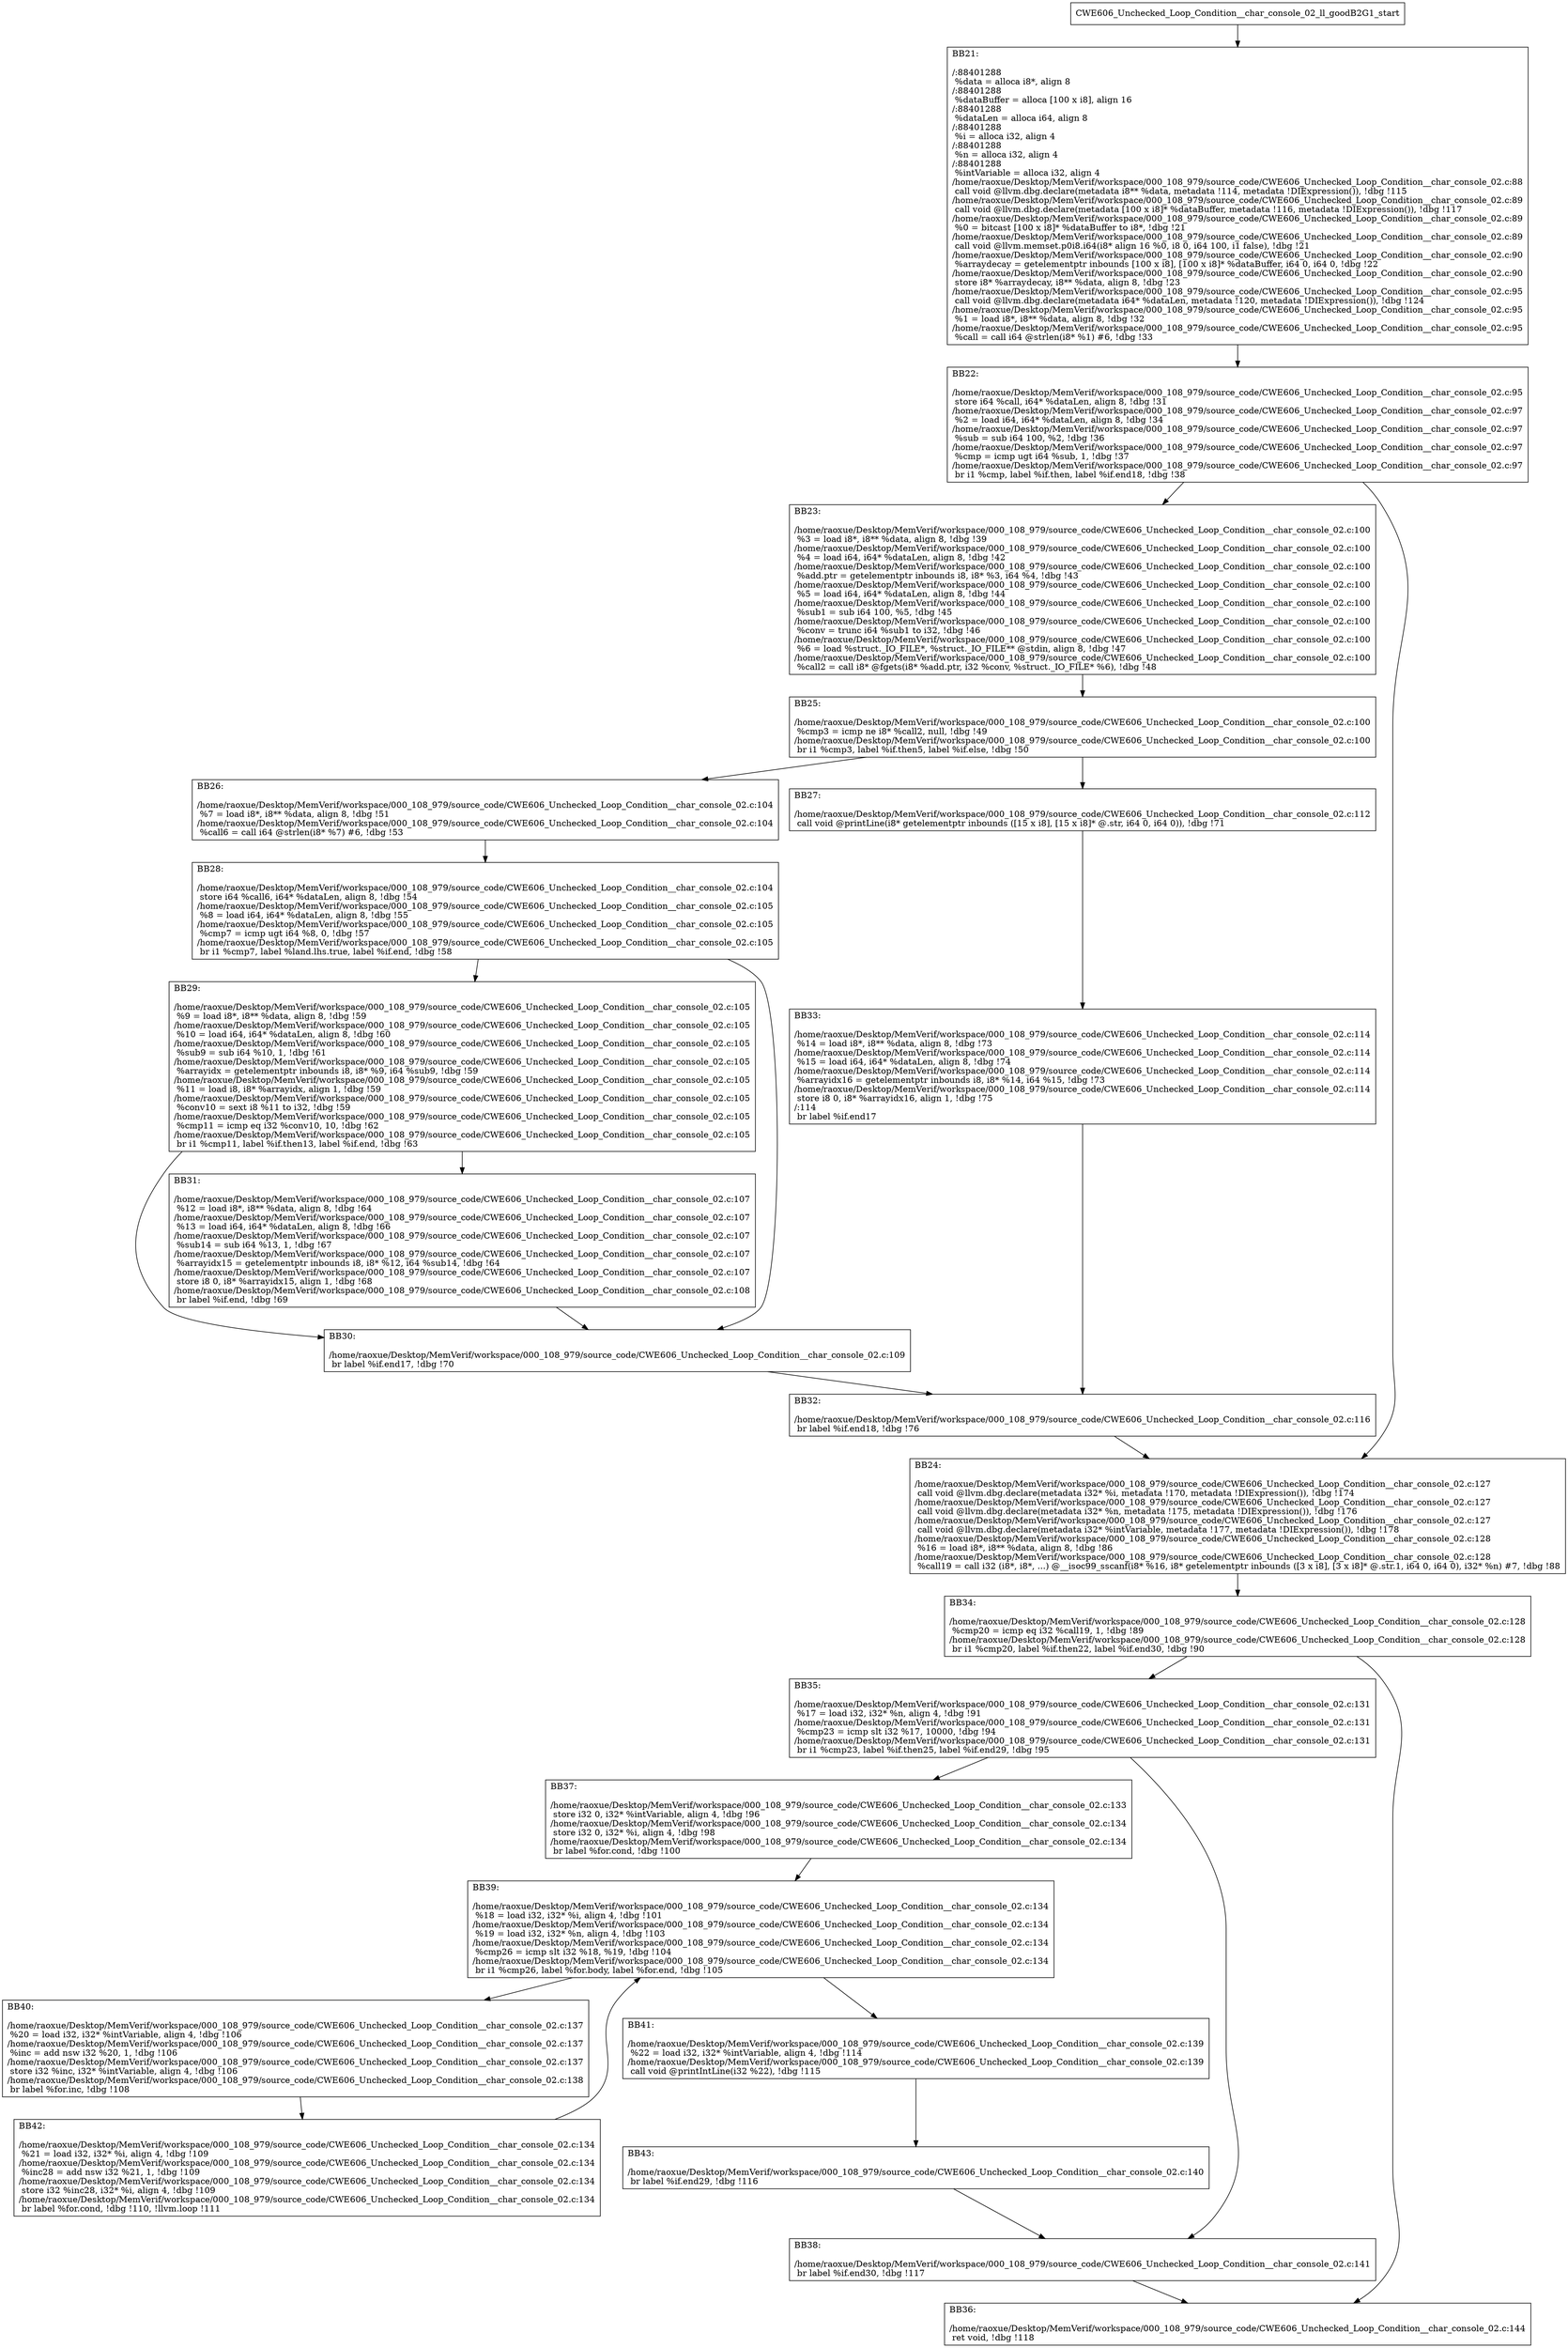 digraph "CFG for'CWE606_Unchecked_Loop_Condition__char_console_02_ll_goodB2G1' function" {
	BBCWE606_Unchecked_Loop_Condition__char_console_02_ll_goodB2G1_start[shape=record,label="{CWE606_Unchecked_Loop_Condition__char_console_02_ll_goodB2G1_start}"];
	BBCWE606_Unchecked_Loop_Condition__char_console_02_ll_goodB2G1_start-> CWE606_Unchecked_Loop_Condition__char_console_02_ll_goodB2G1BB21;
	CWE606_Unchecked_Loop_Condition__char_console_02_ll_goodB2G1BB21 [shape=record, label="{BB21:\l\l/:88401288\l
  %data = alloca i8*, align 8\l
/:88401288\l
  %dataBuffer = alloca [100 x i8], align 16\l
/:88401288\l
  %dataLen = alloca i64, align 8\l
/:88401288\l
  %i = alloca i32, align 4\l
/:88401288\l
  %n = alloca i32, align 4\l
/:88401288\l
  %intVariable = alloca i32, align 4\l
/home/raoxue/Desktop/MemVerif/workspace/000_108_979/source_code/CWE606_Unchecked_Loop_Condition__char_console_02.c:88\l
  call void @llvm.dbg.declare(metadata i8** %data, metadata !114, metadata !DIExpression()), !dbg !115\l
/home/raoxue/Desktop/MemVerif/workspace/000_108_979/source_code/CWE606_Unchecked_Loop_Condition__char_console_02.c:89\l
  call void @llvm.dbg.declare(metadata [100 x i8]* %dataBuffer, metadata !116, metadata !DIExpression()), !dbg !117\l
/home/raoxue/Desktop/MemVerif/workspace/000_108_979/source_code/CWE606_Unchecked_Loop_Condition__char_console_02.c:89\l
  %0 = bitcast [100 x i8]* %dataBuffer to i8*, !dbg !21\l
/home/raoxue/Desktop/MemVerif/workspace/000_108_979/source_code/CWE606_Unchecked_Loop_Condition__char_console_02.c:89\l
  call void @llvm.memset.p0i8.i64(i8* align 16 %0, i8 0, i64 100, i1 false), !dbg !21\l
/home/raoxue/Desktop/MemVerif/workspace/000_108_979/source_code/CWE606_Unchecked_Loop_Condition__char_console_02.c:90\l
  %arraydecay = getelementptr inbounds [100 x i8], [100 x i8]* %dataBuffer, i64 0, i64 0, !dbg !22\l
/home/raoxue/Desktop/MemVerif/workspace/000_108_979/source_code/CWE606_Unchecked_Loop_Condition__char_console_02.c:90\l
  store i8* %arraydecay, i8** %data, align 8, !dbg !23\l
/home/raoxue/Desktop/MemVerif/workspace/000_108_979/source_code/CWE606_Unchecked_Loop_Condition__char_console_02.c:95\l
  call void @llvm.dbg.declare(metadata i64* %dataLen, metadata !120, metadata !DIExpression()), !dbg !124\l
/home/raoxue/Desktop/MemVerif/workspace/000_108_979/source_code/CWE606_Unchecked_Loop_Condition__char_console_02.c:95\l
  %1 = load i8*, i8** %data, align 8, !dbg !32\l
/home/raoxue/Desktop/MemVerif/workspace/000_108_979/source_code/CWE606_Unchecked_Loop_Condition__char_console_02.c:95\l
  %call = call i64 @strlen(i8* %1) #6, !dbg !33\l
}"];
	CWE606_Unchecked_Loop_Condition__char_console_02_ll_goodB2G1BB21-> CWE606_Unchecked_Loop_Condition__char_console_02_ll_goodB2G1BB22;
	CWE606_Unchecked_Loop_Condition__char_console_02_ll_goodB2G1BB22 [shape=record, label="{BB22:\l\l/home/raoxue/Desktop/MemVerif/workspace/000_108_979/source_code/CWE606_Unchecked_Loop_Condition__char_console_02.c:95\l
  store i64 %call, i64* %dataLen, align 8, !dbg !31\l
/home/raoxue/Desktop/MemVerif/workspace/000_108_979/source_code/CWE606_Unchecked_Loop_Condition__char_console_02.c:97\l
  %2 = load i64, i64* %dataLen, align 8, !dbg !34\l
/home/raoxue/Desktop/MemVerif/workspace/000_108_979/source_code/CWE606_Unchecked_Loop_Condition__char_console_02.c:97\l
  %sub = sub i64 100, %2, !dbg !36\l
/home/raoxue/Desktop/MemVerif/workspace/000_108_979/source_code/CWE606_Unchecked_Loop_Condition__char_console_02.c:97\l
  %cmp = icmp ugt i64 %sub, 1, !dbg !37\l
/home/raoxue/Desktop/MemVerif/workspace/000_108_979/source_code/CWE606_Unchecked_Loop_Condition__char_console_02.c:97\l
  br i1 %cmp, label %if.then, label %if.end18, !dbg !38\l
}"];
	CWE606_Unchecked_Loop_Condition__char_console_02_ll_goodB2G1BB22-> CWE606_Unchecked_Loop_Condition__char_console_02_ll_goodB2G1BB23;
	CWE606_Unchecked_Loop_Condition__char_console_02_ll_goodB2G1BB22-> CWE606_Unchecked_Loop_Condition__char_console_02_ll_goodB2G1BB24;
	CWE606_Unchecked_Loop_Condition__char_console_02_ll_goodB2G1BB23 [shape=record, label="{BB23:\l\l/home/raoxue/Desktop/MemVerif/workspace/000_108_979/source_code/CWE606_Unchecked_Loop_Condition__char_console_02.c:100\l
  %3 = load i8*, i8** %data, align 8, !dbg !39\l
/home/raoxue/Desktop/MemVerif/workspace/000_108_979/source_code/CWE606_Unchecked_Loop_Condition__char_console_02.c:100\l
  %4 = load i64, i64* %dataLen, align 8, !dbg !42\l
/home/raoxue/Desktop/MemVerif/workspace/000_108_979/source_code/CWE606_Unchecked_Loop_Condition__char_console_02.c:100\l
  %add.ptr = getelementptr inbounds i8, i8* %3, i64 %4, !dbg !43\l
/home/raoxue/Desktop/MemVerif/workspace/000_108_979/source_code/CWE606_Unchecked_Loop_Condition__char_console_02.c:100\l
  %5 = load i64, i64* %dataLen, align 8, !dbg !44\l
/home/raoxue/Desktop/MemVerif/workspace/000_108_979/source_code/CWE606_Unchecked_Loop_Condition__char_console_02.c:100\l
  %sub1 = sub i64 100, %5, !dbg !45\l
/home/raoxue/Desktop/MemVerif/workspace/000_108_979/source_code/CWE606_Unchecked_Loop_Condition__char_console_02.c:100\l
  %conv = trunc i64 %sub1 to i32, !dbg !46\l
/home/raoxue/Desktop/MemVerif/workspace/000_108_979/source_code/CWE606_Unchecked_Loop_Condition__char_console_02.c:100\l
  %6 = load %struct._IO_FILE*, %struct._IO_FILE** @stdin, align 8, !dbg !47\l
/home/raoxue/Desktop/MemVerif/workspace/000_108_979/source_code/CWE606_Unchecked_Loop_Condition__char_console_02.c:100\l
  %call2 = call i8* @fgets(i8* %add.ptr, i32 %conv, %struct._IO_FILE* %6), !dbg !48\l
}"];
	CWE606_Unchecked_Loop_Condition__char_console_02_ll_goodB2G1BB23-> CWE606_Unchecked_Loop_Condition__char_console_02_ll_goodB2G1BB25;
	CWE606_Unchecked_Loop_Condition__char_console_02_ll_goodB2G1BB25 [shape=record, label="{BB25:\l\l/home/raoxue/Desktop/MemVerif/workspace/000_108_979/source_code/CWE606_Unchecked_Loop_Condition__char_console_02.c:100\l
  %cmp3 = icmp ne i8* %call2, null, !dbg !49\l
/home/raoxue/Desktop/MemVerif/workspace/000_108_979/source_code/CWE606_Unchecked_Loop_Condition__char_console_02.c:100\l
  br i1 %cmp3, label %if.then5, label %if.else, !dbg !50\l
}"];
	CWE606_Unchecked_Loop_Condition__char_console_02_ll_goodB2G1BB25-> CWE606_Unchecked_Loop_Condition__char_console_02_ll_goodB2G1BB26;
	CWE606_Unchecked_Loop_Condition__char_console_02_ll_goodB2G1BB25-> CWE606_Unchecked_Loop_Condition__char_console_02_ll_goodB2G1BB27;
	CWE606_Unchecked_Loop_Condition__char_console_02_ll_goodB2G1BB26 [shape=record, label="{BB26:\l\l/home/raoxue/Desktop/MemVerif/workspace/000_108_979/source_code/CWE606_Unchecked_Loop_Condition__char_console_02.c:104\l
  %7 = load i8*, i8** %data, align 8, !dbg !51\l
/home/raoxue/Desktop/MemVerif/workspace/000_108_979/source_code/CWE606_Unchecked_Loop_Condition__char_console_02.c:104\l
  %call6 = call i64 @strlen(i8* %7) #6, !dbg !53\l
}"];
	CWE606_Unchecked_Loop_Condition__char_console_02_ll_goodB2G1BB26-> CWE606_Unchecked_Loop_Condition__char_console_02_ll_goodB2G1BB28;
	CWE606_Unchecked_Loop_Condition__char_console_02_ll_goodB2G1BB28 [shape=record, label="{BB28:\l\l/home/raoxue/Desktop/MemVerif/workspace/000_108_979/source_code/CWE606_Unchecked_Loop_Condition__char_console_02.c:104\l
  store i64 %call6, i64* %dataLen, align 8, !dbg !54\l
/home/raoxue/Desktop/MemVerif/workspace/000_108_979/source_code/CWE606_Unchecked_Loop_Condition__char_console_02.c:105\l
  %8 = load i64, i64* %dataLen, align 8, !dbg !55\l
/home/raoxue/Desktop/MemVerif/workspace/000_108_979/source_code/CWE606_Unchecked_Loop_Condition__char_console_02.c:105\l
  %cmp7 = icmp ugt i64 %8, 0, !dbg !57\l
/home/raoxue/Desktop/MemVerif/workspace/000_108_979/source_code/CWE606_Unchecked_Loop_Condition__char_console_02.c:105\l
  br i1 %cmp7, label %land.lhs.true, label %if.end, !dbg !58\l
}"];
	CWE606_Unchecked_Loop_Condition__char_console_02_ll_goodB2G1BB28-> CWE606_Unchecked_Loop_Condition__char_console_02_ll_goodB2G1BB29;
	CWE606_Unchecked_Loop_Condition__char_console_02_ll_goodB2G1BB28-> CWE606_Unchecked_Loop_Condition__char_console_02_ll_goodB2G1BB30;
	CWE606_Unchecked_Loop_Condition__char_console_02_ll_goodB2G1BB29 [shape=record, label="{BB29:\l\l/home/raoxue/Desktop/MemVerif/workspace/000_108_979/source_code/CWE606_Unchecked_Loop_Condition__char_console_02.c:105\l
  %9 = load i8*, i8** %data, align 8, !dbg !59\l
/home/raoxue/Desktop/MemVerif/workspace/000_108_979/source_code/CWE606_Unchecked_Loop_Condition__char_console_02.c:105\l
  %10 = load i64, i64* %dataLen, align 8, !dbg !60\l
/home/raoxue/Desktop/MemVerif/workspace/000_108_979/source_code/CWE606_Unchecked_Loop_Condition__char_console_02.c:105\l
  %sub9 = sub i64 %10, 1, !dbg !61\l
/home/raoxue/Desktop/MemVerif/workspace/000_108_979/source_code/CWE606_Unchecked_Loop_Condition__char_console_02.c:105\l
  %arrayidx = getelementptr inbounds i8, i8* %9, i64 %sub9, !dbg !59\l
/home/raoxue/Desktop/MemVerif/workspace/000_108_979/source_code/CWE606_Unchecked_Loop_Condition__char_console_02.c:105\l
  %11 = load i8, i8* %arrayidx, align 1, !dbg !59\l
/home/raoxue/Desktop/MemVerif/workspace/000_108_979/source_code/CWE606_Unchecked_Loop_Condition__char_console_02.c:105\l
  %conv10 = sext i8 %11 to i32, !dbg !59\l
/home/raoxue/Desktop/MemVerif/workspace/000_108_979/source_code/CWE606_Unchecked_Loop_Condition__char_console_02.c:105\l
  %cmp11 = icmp eq i32 %conv10, 10, !dbg !62\l
/home/raoxue/Desktop/MemVerif/workspace/000_108_979/source_code/CWE606_Unchecked_Loop_Condition__char_console_02.c:105\l
  br i1 %cmp11, label %if.then13, label %if.end, !dbg !63\l
}"];
	CWE606_Unchecked_Loop_Condition__char_console_02_ll_goodB2G1BB29-> CWE606_Unchecked_Loop_Condition__char_console_02_ll_goodB2G1BB31;
	CWE606_Unchecked_Loop_Condition__char_console_02_ll_goodB2G1BB29-> CWE606_Unchecked_Loop_Condition__char_console_02_ll_goodB2G1BB30;
	CWE606_Unchecked_Loop_Condition__char_console_02_ll_goodB2G1BB31 [shape=record, label="{BB31:\l\l/home/raoxue/Desktop/MemVerif/workspace/000_108_979/source_code/CWE606_Unchecked_Loop_Condition__char_console_02.c:107\l
  %12 = load i8*, i8** %data, align 8, !dbg !64\l
/home/raoxue/Desktop/MemVerif/workspace/000_108_979/source_code/CWE606_Unchecked_Loop_Condition__char_console_02.c:107\l
  %13 = load i64, i64* %dataLen, align 8, !dbg !66\l
/home/raoxue/Desktop/MemVerif/workspace/000_108_979/source_code/CWE606_Unchecked_Loop_Condition__char_console_02.c:107\l
  %sub14 = sub i64 %13, 1, !dbg !67\l
/home/raoxue/Desktop/MemVerif/workspace/000_108_979/source_code/CWE606_Unchecked_Loop_Condition__char_console_02.c:107\l
  %arrayidx15 = getelementptr inbounds i8, i8* %12, i64 %sub14, !dbg !64\l
/home/raoxue/Desktop/MemVerif/workspace/000_108_979/source_code/CWE606_Unchecked_Loop_Condition__char_console_02.c:107\l
  store i8 0, i8* %arrayidx15, align 1, !dbg !68\l
/home/raoxue/Desktop/MemVerif/workspace/000_108_979/source_code/CWE606_Unchecked_Loop_Condition__char_console_02.c:108\l
  br label %if.end, !dbg !69\l
}"];
	CWE606_Unchecked_Loop_Condition__char_console_02_ll_goodB2G1BB31-> CWE606_Unchecked_Loop_Condition__char_console_02_ll_goodB2G1BB30;
	CWE606_Unchecked_Loop_Condition__char_console_02_ll_goodB2G1BB30 [shape=record, label="{BB30:\l\l/home/raoxue/Desktop/MemVerif/workspace/000_108_979/source_code/CWE606_Unchecked_Loop_Condition__char_console_02.c:109\l
  br label %if.end17, !dbg !70\l
}"];
	CWE606_Unchecked_Loop_Condition__char_console_02_ll_goodB2G1BB30-> CWE606_Unchecked_Loop_Condition__char_console_02_ll_goodB2G1BB32;
	CWE606_Unchecked_Loop_Condition__char_console_02_ll_goodB2G1BB27 [shape=record, label="{BB27:\l\l/home/raoxue/Desktop/MemVerif/workspace/000_108_979/source_code/CWE606_Unchecked_Loop_Condition__char_console_02.c:112\l
  call void @printLine(i8* getelementptr inbounds ([15 x i8], [15 x i8]* @.str, i64 0, i64 0)), !dbg !71\l
}"];
	CWE606_Unchecked_Loop_Condition__char_console_02_ll_goodB2G1BB27-> CWE606_Unchecked_Loop_Condition__char_console_02_ll_goodB2G1BB33;
	CWE606_Unchecked_Loop_Condition__char_console_02_ll_goodB2G1BB33 [shape=record, label="{BB33:\l\l/home/raoxue/Desktop/MemVerif/workspace/000_108_979/source_code/CWE606_Unchecked_Loop_Condition__char_console_02.c:114\l
  %14 = load i8*, i8** %data, align 8, !dbg !73\l
/home/raoxue/Desktop/MemVerif/workspace/000_108_979/source_code/CWE606_Unchecked_Loop_Condition__char_console_02.c:114\l
  %15 = load i64, i64* %dataLen, align 8, !dbg !74\l
/home/raoxue/Desktop/MemVerif/workspace/000_108_979/source_code/CWE606_Unchecked_Loop_Condition__char_console_02.c:114\l
  %arrayidx16 = getelementptr inbounds i8, i8* %14, i64 %15, !dbg !73\l
/home/raoxue/Desktop/MemVerif/workspace/000_108_979/source_code/CWE606_Unchecked_Loop_Condition__char_console_02.c:114\l
  store i8 0, i8* %arrayidx16, align 1, !dbg !75\l
/:114\l
  br label %if.end17\l
}"];
	CWE606_Unchecked_Loop_Condition__char_console_02_ll_goodB2G1BB33-> CWE606_Unchecked_Loop_Condition__char_console_02_ll_goodB2G1BB32;
	CWE606_Unchecked_Loop_Condition__char_console_02_ll_goodB2G1BB32 [shape=record, label="{BB32:\l\l/home/raoxue/Desktop/MemVerif/workspace/000_108_979/source_code/CWE606_Unchecked_Loop_Condition__char_console_02.c:116\l
  br label %if.end18, !dbg !76\l
}"];
	CWE606_Unchecked_Loop_Condition__char_console_02_ll_goodB2G1BB32-> CWE606_Unchecked_Loop_Condition__char_console_02_ll_goodB2G1BB24;
	CWE606_Unchecked_Loop_Condition__char_console_02_ll_goodB2G1BB24 [shape=record, label="{BB24:\l\l/home/raoxue/Desktop/MemVerif/workspace/000_108_979/source_code/CWE606_Unchecked_Loop_Condition__char_console_02.c:127\l
  call void @llvm.dbg.declare(metadata i32* %i, metadata !170, metadata !DIExpression()), !dbg !174\l
/home/raoxue/Desktop/MemVerif/workspace/000_108_979/source_code/CWE606_Unchecked_Loop_Condition__char_console_02.c:127\l
  call void @llvm.dbg.declare(metadata i32* %n, metadata !175, metadata !DIExpression()), !dbg !176\l
/home/raoxue/Desktop/MemVerif/workspace/000_108_979/source_code/CWE606_Unchecked_Loop_Condition__char_console_02.c:127\l
  call void @llvm.dbg.declare(metadata i32* %intVariable, metadata !177, metadata !DIExpression()), !dbg !178\l
/home/raoxue/Desktop/MemVerif/workspace/000_108_979/source_code/CWE606_Unchecked_Loop_Condition__char_console_02.c:128\l
  %16 = load i8*, i8** %data, align 8, !dbg !86\l
/home/raoxue/Desktop/MemVerif/workspace/000_108_979/source_code/CWE606_Unchecked_Loop_Condition__char_console_02.c:128\l
  %call19 = call i32 (i8*, i8*, ...) @__isoc99_sscanf(i8* %16, i8* getelementptr inbounds ([3 x i8], [3 x i8]* @.str.1, i64 0, i64 0), i32* %n) #7, !dbg !88\l
}"];
	CWE606_Unchecked_Loop_Condition__char_console_02_ll_goodB2G1BB24-> CWE606_Unchecked_Loop_Condition__char_console_02_ll_goodB2G1BB34;
	CWE606_Unchecked_Loop_Condition__char_console_02_ll_goodB2G1BB34 [shape=record, label="{BB34:\l\l/home/raoxue/Desktop/MemVerif/workspace/000_108_979/source_code/CWE606_Unchecked_Loop_Condition__char_console_02.c:128\l
  %cmp20 = icmp eq i32 %call19, 1, !dbg !89\l
/home/raoxue/Desktop/MemVerif/workspace/000_108_979/source_code/CWE606_Unchecked_Loop_Condition__char_console_02.c:128\l
  br i1 %cmp20, label %if.then22, label %if.end30, !dbg !90\l
}"];
	CWE606_Unchecked_Loop_Condition__char_console_02_ll_goodB2G1BB34-> CWE606_Unchecked_Loop_Condition__char_console_02_ll_goodB2G1BB35;
	CWE606_Unchecked_Loop_Condition__char_console_02_ll_goodB2G1BB34-> CWE606_Unchecked_Loop_Condition__char_console_02_ll_goodB2G1BB36;
	CWE606_Unchecked_Loop_Condition__char_console_02_ll_goodB2G1BB35 [shape=record, label="{BB35:\l\l/home/raoxue/Desktop/MemVerif/workspace/000_108_979/source_code/CWE606_Unchecked_Loop_Condition__char_console_02.c:131\l
  %17 = load i32, i32* %n, align 4, !dbg !91\l
/home/raoxue/Desktop/MemVerif/workspace/000_108_979/source_code/CWE606_Unchecked_Loop_Condition__char_console_02.c:131\l
  %cmp23 = icmp slt i32 %17, 10000, !dbg !94\l
/home/raoxue/Desktop/MemVerif/workspace/000_108_979/source_code/CWE606_Unchecked_Loop_Condition__char_console_02.c:131\l
  br i1 %cmp23, label %if.then25, label %if.end29, !dbg !95\l
}"];
	CWE606_Unchecked_Loop_Condition__char_console_02_ll_goodB2G1BB35-> CWE606_Unchecked_Loop_Condition__char_console_02_ll_goodB2G1BB37;
	CWE606_Unchecked_Loop_Condition__char_console_02_ll_goodB2G1BB35-> CWE606_Unchecked_Loop_Condition__char_console_02_ll_goodB2G1BB38;
	CWE606_Unchecked_Loop_Condition__char_console_02_ll_goodB2G1BB37 [shape=record, label="{BB37:\l\l/home/raoxue/Desktop/MemVerif/workspace/000_108_979/source_code/CWE606_Unchecked_Loop_Condition__char_console_02.c:133\l
  store i32 0, i32* %intVariable, align 4, !dbg !96\l
/home/raoxue/Desktop/MemVerif/workspace/000_108_979/source_code/CWE606_Unchecked_Loop_Condition__char_console_02.c:134\l
  store i32 0, i32* %i, align 4, !dbg !98\l
/home/raoxue/Desktop/MemVerif/workspace/000_108_979/source_code/CWE606_Unchecked_Loop_Condition__char_console_02.c:134\l
  br label %for.cond, !dbg !100\l
}"];
	CWE606_Unchecked_Loop_Condition__char_console_02_ll_goodB2G1BB37-> CWE606_Unchecked_Loop_Condition__char_console_02_ll_goodB2G1BB39;
	CWE606_Unchecked_Loop_Condition__char_console_02_ll_goodB2G1BB39 [shape=record, label="{BB39:\l\l/home/raoxue/Desktop/MemVerif/workspace/000_108_979/source_code/CWE606_Unchecked_Loop_Condition__char_console_02.c:134\l
  %18 = load i32, i32* %i, align 4, !dbg !101\l
/home/raoxue/Desktop/MemVerif/workspace/000_108_979/source_code/CWE606_Unchecked_Loop_Condition__char_console_02.c:134\l
  %19 = load i32, i32* %n, align 4, !dbg !103\l
/home/raoxue/Desktop/MemVerif/workspace/000_108_979/source_code/CWE606_Unchecked_Loop_Condition__char_console_02.c:134\l
  %cmp26 = icmp slt i32 %18, %19, !dbg !104\l
/home/raoxue/Desktop/MemVerif/workspace/000_108_979/source_code/CWE606_Unchecked_Loop_Condition__char_console_02.c:134\l
  br i1 %cmp26, label %for.body, label %for.end, !dbg !105\l
}"];
	CWE606_Unchecked_Loop_Condition__char_console_02_ll_goodB2G1BB39-> CWE606_Unchecked_Loop_Condition__char_console_02_ll_goodB2G1BB40;
	CWE606_Unchecked_Loop_Condition__char_console_02_ll_goodB2G1BB39-> CWE606_Unchecked_Loop_Condition__char_console_02_ll_goodB2G1BB41;
	CWE606_Unchecked_Loop_Condition__char_console_02_ll_goodB2G1BB40 [shape=record, label="{BB40:\l\l/home/raoxue/Desktop/MemVerif/workspace/000_108_979/source_code/CWE606_Unchecked_Loop_Condition__char_console_02.c:137\l
  %20 = load i32, i32* %intVariable, align 4, !dbg !106\l
/home/raoxue/Desktop/MemVerif/workspace/000_108_979/source_code/CWE606_Unchecked_Loop_Condition__char_console_02.c:137\l
  %inc = add nsw i32 %20, 1, !dbg !106\l
/home/raoxue/Desktop/MemVerif/workspace/000_108_979/source_code/CWE606_Unchecked_Loop_Condition__char_console_02.c:137\l
  store i32 %inc, i32* %intVariable, align 4, !dbg !106\l
/home/raoxue/Desktop/MemVerif/workspace/000_108_979/source_code/CWE606_Unchecked_Loop_Condition__char_console_02.c:138\l
  br label %for.inc, !dbg !108\l
}"];
	CWE606_Unchecked_Loop_Condition__char_console_02_ll_goodB2G1BB40-> CWE606_Unchecked_Loop_Condition__char_console_02_ll_goodB2G1BB42;
	CWE606_Unchecked_Loop_Condition__char_console_02_ll_goodB2G1BB42 [shape=record, label="{BB42:\l\l/home/raoxue/Desktop/MemVerif/workspace/000_108_979/source_code/CWE606_Unchecked_Loop_Condition__char_console_02.c:134\l
  %21 = load i32, i32* %i, align 4, !dbg !109\l
/home/raoxue/Desktop/MemVerif/workspace/000_108_979/source_code/CWE606_Unchecked_Loop_Condition__char_console_02.c:134\l
  %inc28 = add nsw i32 %21, 1, !dbg !109\l
/home/raoxue/Desktop/MemVerif/workspace/000_108_979/source_code/CWE606_Unchecked_Loop_Condition__char_console_02.c:134\l
  store i32 %inc28, i32* %i, align 4, !dbg !109\l
/home/raoxue/Desktop/MemVerif/workspace/000_108_979/source_code/CWE606_Unchecked_Loop_Condition__char_console_02.c:134\l
  br label %for.cond, !dbg !110, !llvm.loop !111\l
}"];
	CWE606_Unchecked_Loop_Condition__char_console_02_ll_goodB2G1BB42-> CWE606_Unchecked_Loop_Condition__char_console_02_ll_goodB2G1BB39;
	CWE606_Unchecked_Loop_Condition__char_console_02_ll_goodB2G1BB41 [shape=record, label="{BB41:\l\l/home/raoxue/Desktop/MemVerif/workspace/000_108_979/source_code/CWE606_Unchecked_Loop_Condition__char_console_02.c:139\l
  %22 = load i32, i32* %intVariable, align 4, !dbg !114\l
/home/raoxue/Desktop/MemVerif/workspace/000_108_979/source_code/CWE606_Unchecked_Loop_Condition__char_console_02.c:139\l
  call void @printIntLine(i32 %22), !dbg !115\l
}"];
	CWE606_Unchecked_Loop_Condition__char_console_02_ll_goodB2G1BB41-> CWE606_Unchecked_Loop_Condition__char_console_02_ll_goodB2G1BB43;
	CWE606_Unchecked_Loop_Condition__char_console_02_ll_goodB2G1BB43 [shape=record, label="{BB43:\l\l/home/raoxue/Desktop/MemVerif/workspace/000_108_979/source_code/CWE606_Unchecked_Loop_Condition__char_console_02.c:140\l
  br label %if.end29, !dbg !116\l
}"];
	CWE606_Unchecked_Loop_Condition__char_console_02_ll_goodB2G1BB43-> CWE606_Unchecked_Loop_Condition__char_console_02_ll_goodB2G1BB38;
	CWE606_Unchecked_Loop_Condition__char_console_02_ll_goodB2G1BB38 [shape=record, label="{BB38:\l\l/home/raoxue/Desktop/MemVerif/workspace/000_108_979/source_code/CWE606_Unchecked_Loop_Condition__char_console_02.c:141\l
  br label %if.end30, !dbg !117\l
}"];
	CWE606_Unchecked_Loop_Condition__char_console_02_ll_goodB2G1BB38-> CWE606_Unchecked_Loop_Condition__char_console_02_ll_goodB2G1BB36;
	CWE606_Unchecked_Loop_Condition__char_console_02_ll_goodB2G1BB36 [shape=record, label="{BB36:\l\l/home/raoxue/Desktop/MemVerif/workspace/000_108_979/source_code/CWE606_Unchecked_Loop_Condition__char_console_02.c:144\l
  ret void, !dbg !118\l
}"];
}
